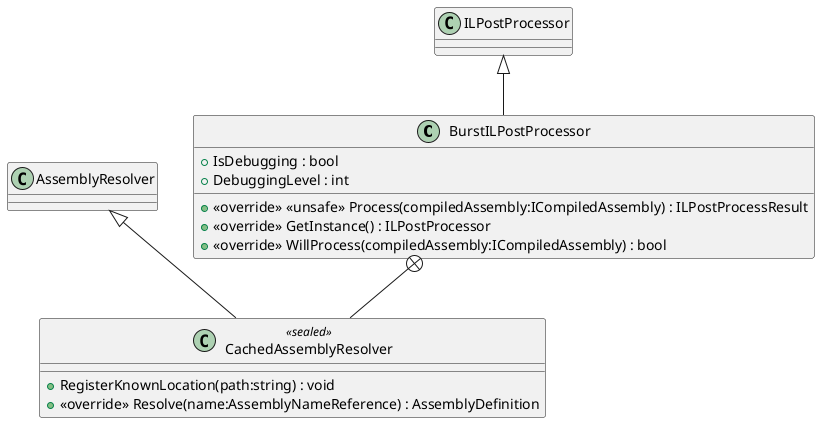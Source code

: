 @startuml
class BurstILPostProcessor {
    + IsDebugging : bool
    + DebuggingLevel : int
    + <<override>> <<unsafe>> Process(compiledAssembly:ICompiledAssembly) : ILPostProcessResult
    + <<override>> GetInstance() : ILPostProcessor
    + <<override>> WillProcess(compiledAssembly:ICompiledAssembly) : bool
}
class CachedAssemblyResolver <<sealed>> {
    + RegisterKnownLocation(path:string) : void
    + <<override>> Resolve(name:AssemblyNameReference) : AssemblyDefinition
}
ILPostProcessor <|-- BurstILPostProcessor
BurstILPostProcessor +-- CachedAssemblyResolver
AssemblyResolver <|-- CachedAssemblyResolver
@enduml
